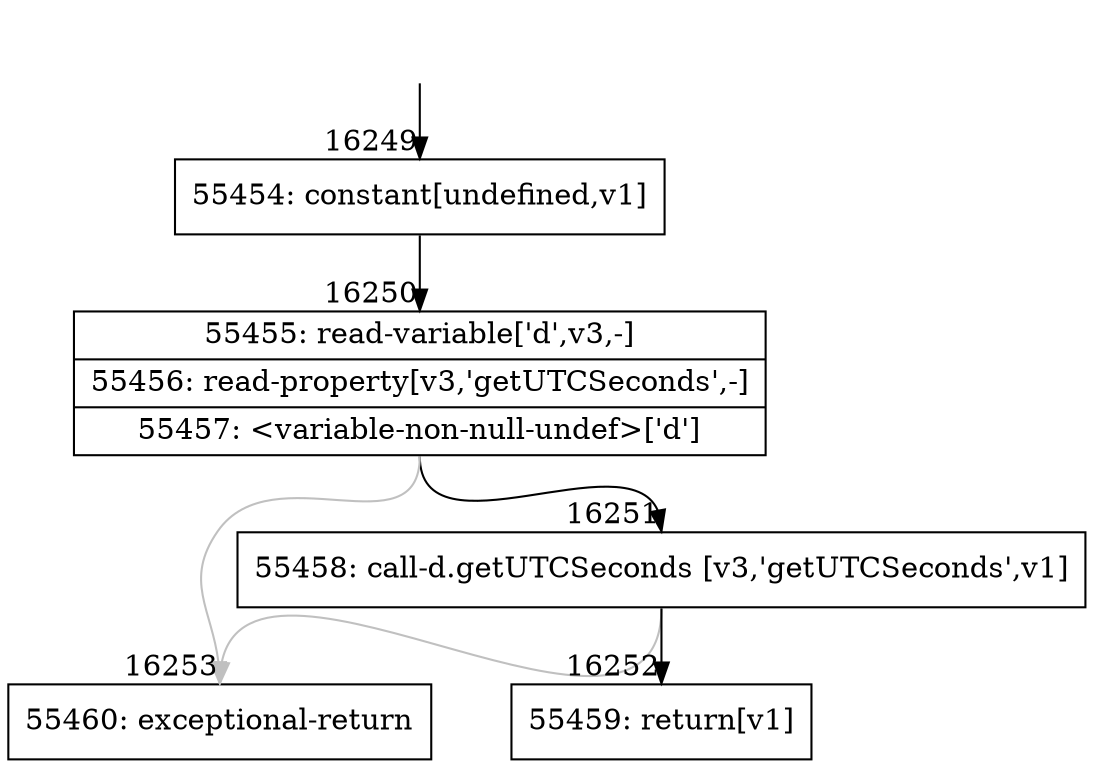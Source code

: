 digraph {
rankdir="TD"
BB_entry1498[shape=none,label=""];
BB_entry1498 -> BB16249 [tailport=s, headport=n, headlabel="    16249"]
BB16249 [shape=record label="{55454: constant[undefined,v1]}" ] 
BB16249 -> BB16250 [tailport=s, headport=n, headlabel="      16250"]
BB16250 [shape=record label="{55455: read-variable['d',v3,-]|55456: read-property[v3,'getUTCSeconds',-]|55457: \<variable-non-null-undef\>['d']}" ] 
BB16250 -> BB16251 [tailport=s, headport=n, headlabel="      16251"]
BB16250 -> BB16253 [tailport=s, headport=n, color=gray, headlabel="      16253"]
BB16251 [shape=record label="{55458: call-d.getUTCSeconds [v3,'getUTCSeconds',v1]}" ] 
BB16251 -> BB16252 [tailport=s, headport=n, headlabel="      16252"]
BB16251 -> BB16253 [tailport=s, headport=n, color=gray]
BB16252 [shape=record label="{55459: return[v1]}" ] 
BB16253 [shape=record label="{55460: exceptional-return}" ] 
//#$~ 9466
}
